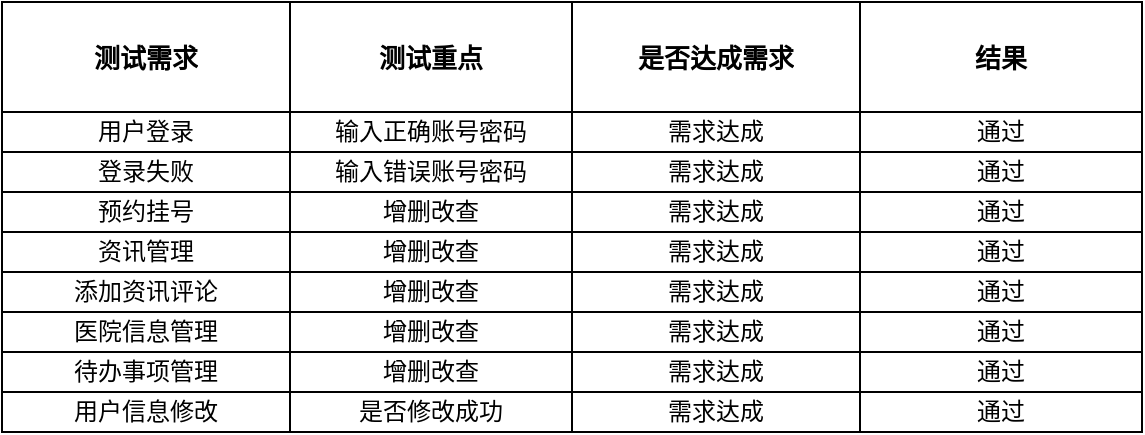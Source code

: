 <mxfile version="20.5.1" type="github">
  <diagram id="nzRdbRTfCIcVPSSkmYML" name="第 1 页">
    <mxGraphModel dx="813" dy="476" grid="1" gridSize="10" guides="1" tooltips="1" connect="1" arrows="1" fold="1" page="1" pageScale="1" pageWidth="1169" pageHeight="826" math="0" shadow="0">
      <root>
        <mxCell id="0" />
        <mxCell id="1" parent="0" />
        <mxCell id="2cxtGE5oNSHKg1bxKQbj-1" value="" style="shape=table;startSize=0;container=1;collapsible=0;childLayout=tableLayout;strokeColor=default;strokeWidth=1;fontSize=14;" vertex="1" parent="1">
          <mxGeometry x="380" y="350" width="570" height="215" as="geometry" />
        </mxCell>
        <mxCell id="2cxtGE5oNSHKg1bxKQbj-2" value="" style="shape=tableRow;horizontal=0;startSize=0;swimlaneHead=0;swimlaneBody=0;top=0;left=0;bottom=0;right=0;collapsible=0;dropTarget=0;fillColor=none;points=[[0,0.5],[1,0.5]];portConstraint=eastwest;strokeColor=default;strokeWidth=1;fontSize=14;" vertex="1" parent="2cxtGE5oNSHKg1bxKQbj-1">
          <mxGeometry width="570" height="55" as="geometry" />
        </mxCell>
        <mxCell id="2cxtGE5oNSHKg1bxKQbj-3" value="测试需求" style="shape=partialRectangle;html=1;whiteSpace=wrap;connectable=0;overflow=hidden;fillColor=none;top=0;left=0;bottom=0;right=0;pointerEvents=1;strokeColor=default;strokeWidth=1;fontSize=13;fontStyle=1" vertex="1" parent="2cxtGE5oNSHKg1bxKQbj-2">
          <mxGeometry width="144" height="55" as="geometry">
            <mxRectangle width="144" height="55" as="alternateBounds" />
          </mxGeometry>
        </mxCell>
        <mxCell id="2cxtGE5oNSHKg1bxKQbj-4" value="测试重点" style="shape=partialRectangle;html=1;whiteSpace=wrap;connectable=0;overflow=hidden;fillColor=none;top=0;left=0;bottom=0;right=0;pointerEvents=1;strokeColor=default;strokeWidth=1;fontSize=13;fontStyle=1" vertex="1" parent="2cxtGE5oNSHKg1bxKQbj-2">
          <mxGeometry x="144" width="141" height="55" as="geometry">
            <mxRectangle width="141" height="55" as="alternateBounds" />
          </mxGeometry>
        </mxCell>
        <mxCell id="2cxtGE5oNSHKg1bxKQbj-5" value="是否达成需求" style="shape=partialRectangle;html=1;whiteSpace=wrap;connectable=0;overflow=hidden;fillColor=none;top=0;left=0;bottom=0;right=0;pointerEvents=1;strokeColor=default;strokeWidth=1;fontSize=13;fontStyle=1" vertex="1" parent="2cxtGE5oNSHKg1bxKQbj-2">
          <mxGeometry x="285" width="144" height="55" as="geometry">
            <mxRectangle width="144" height="55" as="alternateBounds" />
          </mxGeometry>
        </mxCell>
        <mxCell id="2cxtGE5oNSHKg1bxKQbj-6" value="结果" style="shape=partialRectangle;html=1;whiteSpace=wrap;connectable=0;overflow=hidden;fillColor=none;top=0;left=0;bottom=0;right=0;pointerEvents=1;strokeColor=default;strokeWidth=1;fontSize=13;fontStyle=1" vertex="1" parent="2cxtGE5oNSHKg1bxKQbj-2">
          <mxGeometry x="429" width="141" height="55" as="geometry">
            <mxRectangle width="141" height="55" as="alternateBounds" />
          </mxGeometry>
        </mxCell>
        <mxCell id="2cxtGE5oNSHKg1bxKQbj-7" value="" style="shape=tableRow;horizontal=0;startSize=0;swimlaneHead=0;swimlaneBody=0;top=0;left=0;bottom=0;right=0;collapsible=0;dropTarget=0;fillColor=none;points=[[0,0.5],[1,0.5]];portConstraint=eastwest;strokeColor=default;strokeWidth=1;fontSize=14;" vertex="1" parent="2cxtGE5oNSHKg1bxKQbj-1">
          <mxGeometry y="55" width="570" height="20" as="geometry" />
        </mxCell>
        <mxCell id="2cxtGE5oNSHKg1bxKQbj-8" value="用户登录" style="shape=partialRectangle;html=1;whiteSpace=wrap;connectable=0;overflow=hidden;fillColor=none;top=0;left=0;bottom=0;right=0;pointerEvents=1;strokeColor=default;strokeWidth=1;fontSize=12;" vertex="1" parent="2cxtGE5oNSHKg1bxKQbj-7">
          <mxGeometry width="144" height="20" as="geometry">
            <mxRectangle width="144" height="20" as="alternateBounds" />
          </mxGeometry>
        </mxCell>
        <mxCell id="2cxtGE5oNSHKg1bxKQbj-9" value="输入正确账号密码" style="shape=partialRectangle;html=1;whiteSpace=wrap;connectable=0;overflow=hidden;fillColor=none;top=0;left=0;bottom=0;right=0;pointerEvents=1;strokeColor=default;strokeWidth=1;fontSize=12;" vertex="1" parent="2cxtGE5oNSHKg1bxKQbj-7">
          <mxGeometry x="144" width="141" height="20" as="geometry">
            <mxRectangle width="141" height="20" as="alternateBounds" />
          </mxGeometry>
        </mxCell>
        <mxCell id="2cxtGE5oNSHKg1bxKQbj-10" value="需求达成" style="shape=partialRectangle;html=1;whiteSpace=wrap;connectable=0;overflow=hidden;fillColor=none;top=0;left=0;bottom=0;right=0;pointerEvents=1;strokeColor=default;strokeWidth=1;fontSize=12;" vertex="1" parent="2cxtGE5oNSHKg1bxKQbj-7">
          <mxGeometry x="285" width="144" height="20" as="geometry">
            <mxRectangle width="144" height="20" as="alternateBounds" />
          </mxGeometry>
        </mxCell>
        <mxCell id="2cxtGE5oNSHKg1bxKQbj-11" value="通过" style="shape=partialRectangle;html=1;whiteSpace=wrap;connectable=0;overflow=hidden;fillColor=none;top=0;left=0;bottom=0;right=0;pointerEvents=1;strokeColor=default;strokeWidth=1;fontSize=12;" vertex="1" parent="2cxtGE5oNSHKg1bxKQbj-7">
          <mxGeometry x="429" width="141" height="20" as="geometry">
            <mxRectangle width="141" height="20" as="alternateBounds" />
          </mxGeometry>
        </mxCell>
        <mxCell id="2cxtGE5oNSHKg1bxKQbj-12" value="" style="shape=tableRow;horizontal=0;startSize=0;swimlaneHead=0;swimlaneBody=0;top=0;left=0;bottom=0;right=0;collapsible=0;dropTarget=0;fillColor=none;points=[[0,0.5],[1,0.5]];portConstraint=eastwest;strokeColor=default;strokeWidth=1;fontSize=14;" vertex="1" parent="2cxtGE5oNSHKg1bxKQbj-1">
          <mxGeometry y="75" width="570" height="20" as="geometry" />
        </mxCell>
        <mxCell id="2cxtGE5oNSHKg1bxKQbj-13" value="登录失败" style="shape=partialRectangle;html=1;whiteSpace=wrap;connectable=0;overflow=hidden;fillColor=none;top=0;left=0;bottom=0;right=0;pointerEvents=1;strokeColor=default;strokeWidth=1;fontSize=12;" vertex="1" parent="2cxtGE5oNSHKg1bxKQbj-12">
          <mxGeometry width="144" height="20" as="geometry">
            <mxRectangle width="144" height="20" as="alternateBounds" />
          </mxGeometry>
        </mxCell>
        <mxCell id="2cxtGE5oNSHKg1bxKQbj-14" value="输入错误账号密码" style="shape=partialRectangle;html=1;whiteSpace=wrap;connectable=0;overflow=hidden;fillColor=none;top=0;left=0;bottom=0;right=0;pointerEvents=1;strokeColor=default;strokeWidth=1;fontSize=12;" vertex="1" parent="2cxtGE5oNSHKg1bxKQbj-12">
          <mxGeometry x="144" width="141" height="20" as="geometry">
            <mxRectangle width="141" height="20" as="alternateBounds" />
          </mxGeometry>
        </mxCell>
        <mxCell id="2cxtGE5oNSHKg1bxKQbj-15" value="需求达成" style="shape=partialRectangle;html=1;whiteSpace=wrap;connectable=0;overflow=hidden;fillColor=none;top=0;left=0;bottom=0;right=0;pointerEvents=1;strokeColor=default;strokeWidth=1;fontSize=12;" vertex="1" parent="2cxtGE5oNSHKg1bxKQbj-12">
          <mxGeometry x="285" width="144" height="20" as="geometry">
            <mxRectangle width="144" height="20" as="alternateBounds" />
          </mxGeometry>
        </mxCell>
        <mxCell id="2cxtGE5oNSHKg1bxKQbj-16" value="通过" style="shape=partialRectangle;html=1;whiteSpace=wrap;connectable=0;overflow=hidden;fillColor=none;top=0;left=0;bottom=0;right=0;pointerEvents=1;strokeColor=default;strokeWidth=1;fontSize=12;" vertex="1" parent="2cxtGE5oNSHKg1bxKQbj-12">
          <mxGeometry x="429" width="141" height="20" as="geometry">
            <mxRectangle width="141" height="20" as="alternateBounds" />
          </mxGeometry>
        </mxCell>
        <mxCell id="2cxtGE5oNSHKg1bxKQbj-17" value="" style="shape=tableRow;horizontal=0;startSize=0;swimlaneHead=0;swimlaneBody=0;top=0;left=0;bottom=0;right=0;collapsible=0;dropTarget=0;fillColor=none;points=[[0,0.5],[1,0.5]];portConstraint=eastwest;strokeColor=default;strokeWidth=1;fontSize=14;" vertex="1" parent="2cxtGE5oNSHKg1bxKQbj-1">
          <mxGeometry y="95" width="570" height="20" as="geometry" />
        </mxCell>
        <mxCell id="2cxtGE5oNSHKg1bxKQbj-18" value="预约挂号" style="shape=partialRectangle;html=1;whiteSpace=wrap;connectable=0;overflow=hidden;fillColor=none;top=0;left=0;bottom=0;right=0;pointerEvents=1;strokeColor=default;strokeWidth=1;fontSize=12;" vertex="1" parent="2cxtGE5oNSHKg1bxKQbj-17">
          <mxGeometry width="144" height="20" as="geometry">
            <mxRectangle width="144" height="20" as="alternateBounds" />
          </mxGeometry>
        </mxCell>
        <mxCell id="2cxtGE5oNSHKg1bxKQbj-19" value="增删改查" style="shape=partialRectangle;html=1;whiteSpace=wrap;connectable=0;overflow=hidden;fillColor=none;top=0;left=0;bottom=0;right=0;pointerEvents=1;strokeColor=default;strokeWidth=1;fontSize=12;" vertex="1" parent="2cxtGE5oNSHKg1bxKQbj-17">
          <mxGeometry x="144" width="141" height="20" as="geometry">
            <mxRectangle width="141" height="20" as="alternateBounds" />
          </mxGeometry>
        </mxCell>
        <mxCell id="2cxtGE5oNSHKg1bxKQbj-20" value="需求达成" style="shape=partialRectangle;html=1;whiteSpace=wrap;connectable=0;overflow=hidden;fillColor=none;top=0;left=0;bottom=0;right=0;pointerEvents=1;strokeColor=default;strokeWidth=1;fontSize=12;" vertex="1" parent="2cxtGE5oNSHKg1bxKQbj-17">
          <mxGeometry x="285" width="144" height="20" as="geometry">
            <mxRectangle width="144" height="20" as="alternateBounds" />
          </mxGeometry>
        </mxCell>
        <mxCell id="2cxtGE5oNSHKg1bxKQbj-21" value="通过" style="shape=partialRectangle;html=1;whiteSpace=wrap;connectable=0;overflow=hidden;fillColor=none;top=0;left=0;bottom=0;right=0;pointerEvents=1;strokeColor=default;strokeWidth=1;fontSize=12;" vertex="1" parent="2cxtGE5oNSHKg1bxKQbj-17">
          <mxGeometry x="429" width="141" height="20" as="geometry">
            <mxRectangle width="141" height="20" as="alternateBounds" />
          </mxGeometry>
        </mxCell>
        <mxCell id="2cxtGE5oNSHKg1bxKQbj-22" style="shape=tableRow;horizontal=0;startSize=0;swimlaneHead=0;swimlaneBody=0;top=0;left=0;bottom=0;right=0;collapsible=0;dropTarget=0;fillColor=none;points=[[0,0.5],[1,0.5]];portConstraint=eastwest;strokeColor=default;strokeWidth=1;fontSize=14;" vertex="1" parent="2cxtGE5oNSHKg1bxKQbj-1">
          <mxGeometry y="115" width="570" height="20" as="geometry" />
        </mxCell>
        <mxCell id="2cxtGE5oNSHKg1bxKQbj-23" value="资讯管理" style="shape=partialRectangle;html=1;whiteSpace=wrap;connectable=0;overflow=hidden;fillColor=none;top=0;left=0;bottom=0;right=0;pointerEvents=1;strokeColor=default;strokeWidth=1;fontSize=12;" vertex="1" parent="2cxtGE5oNSHKg1bxKQbj-22">
          <mxGeometry width="144" height="20" as="geometry">
            <mxRectangle width="144" height="20" as="alternateBounds" />
          </mxGeometry>
        </mxCell>
        <mxCell id="2cxtGE5oNSHKg1bxKQbj-24" value="增删改查" style="shape=partialRectangle;html=1;whiteSpace=wrap;connectable=0;overflow=hidden;fillColor=none;top=0;left=0;bottom=0;right=0;pointerEvents=1;strokeColor=default;strokeWidth=1;fontSize=12;" vertex="1" parent="2cxtGE5oNSHKg1bxKQbj-22">
          <mxGeometry x="144" width="141" height="20" as="geometry">
            <mxRectangle width="141" height="20" as="alternateBounds" />
          </mxGeometry>
        </mxCell>
        <mxCell id="2cxtGE5oNSHKg1bxKQbj-25" value="需求达成" style="shape=partialRectangle;html=1;whiteSpace=wrap;connectable=0;overflow=hidden;fillColor=none;top=0;left=0;bottom=0;right=0;pointerEvents=1;strokeColor=default;strokeWidth=1;fontSize=12;" vertex="1" parent="2cxtGE5oNSHKg1bxKQbj-22">
          <mxGeometry x="285" width="144" height="20" as="geometry">
            <mxRectangle width="144" height="20" as="alternateBounds" />
          </mxGeometry>
        </mxCell>
        <mxCell id="2cxtGE5oNSHKg1bxKQbj-26" value="通过" style="shape=partialRectangle;html=1;whiteSpace=wrap;connectable=0;overflow=hidden;fillColor=none;top=0;left=0;bottom=0;right=0;pointerEvents=1;strokeColor=default;strokeWidth=1;fontSize=12;" vertex="1" parent="2cxtGE5oNSHKg1bxKQbj-22">
          <mxGeometry x="429" width="141" height="20" as="geometry">
            <mxRectangle width="141" height="20" as="alternateBounds" />
          </mxGeometry>
        </mxCell>
        <mxCell id="2cxtGE5oNSHKg1bxKQbj-27" style="shape=tableRow;horizontal=0;startSize=0;swimlaneHead=0;swimlaneBody=0;top=0;left=0;bottom=0;right=0;collapsible=0;dropTarget=0;fillColor=none;points=[[0,0.5],[1,0.5]];portConstraint=eastwest;strokeColor=default;strokeWidth=1;fontSize=14;" vertex="1" parent="2cxtGE5oNSHKg1bxKQbj-1">
          <mxGeometry y="135" width="570" height="20" as="geometry" />
        </mxCell>
        <mxCell id="2cxtGE5oNSHKg1bxKQbj-28" value="添加资讯评论" style="shape=partialRectangle;html=1;whiteSpace=wrap;connectable=0;overflow=hidden;fillColor=none;top=0;left=0;bottom=0;right=0;pointerEvents=1;strokeColor=default;strokeWidth=1;fontSize=12;" vertex="1" parent="2cxtGE5oNSHKg1bxKQbj-27">
          <mxGeometry width="144" height="20" as="geometry">
            <mxRectangle width="144" height="20" as="alternateBounds" />
          </mxGeometry>
        </mxCell>
        <mxCell id="2cxtGE5oNSHKg1bxKQbj-29" value="增删改查" style="shape=partialRectangle;html=1;whiteSpace=wrap;connectable=0;overflow=hidden;fillColor=none;top=0;left=0;bottom=0;right=0;pointerEvents=1;strokeColor=default;strokeWidth=1;fontSize=12;" vertex="1" parent="2cxtGE5oNSHKg1bxKQbj-27">
          <mxGeometry x="144" width="141" height="20" as="geometry">
            <mxRectangle width="141" height="20" as="alternateBounds" />
          </mxGeometry>
        </mxCell>
        <mxCell id="2cxtGE5oNSHKg1bxKQbj-30" value="需求达成" style="shape=partialRectangle;html=1;whiteSpace=wrap;connectable=0;overflow=hidden;fillColor=none;top=0;left=0;bottom=0;right=0;pointerEvents=1;strokeColor=default;strokeWidth=1;fontSize=12;" vertex="1" parent="2cxtGE5oNSHKg1bxKQbj-27">
          <mxGeometry x="285" width="144" height="20" as="geometry">
            <mxRectangle width="144" height="20" as="alternateBounds" />
          </mxGeometry>
        </mxCell>
        <mxCell id="2cxtGE5oNSHKg1bxKQbj-31" value="通过" style="shape=partialRectangle;html=1;whiteSpace=wrap;connectable=0;overflow=hidden;fillColor=none;top=0;left=0;bottom=0;right=0;pointerEvents=1;strokeColor=default;strokeWidth=1;fontSize=12;" vertex="1" parent="2cxtGE5oNSHKg1bxKQbj-27">
          <mxGeometry x="429" width="141" height="20" as="geometry">
            <mxRectangle width="141" height="20" as="alternateBounds" />
          </mxGeometry>
        </mxCell>
        <mxCell id="2cxtGE5oNSHKg1bxKQbj-32" style="shape=tableRow;horizontal=0;startSize=0;swimlaneHead=0;swimlaneBody=0;top=0;left=0;bottom=0;right=0;collapsible=0;dropTarget=0;fillColor=none;points=[[0,0.5],[1,0.5]];portConstraint=eastwest;strokeColor=default;strokeWidth=1;fontSize=14;" vertex="1" parent="2cxtGE5oNSHKg1bxKQbj-1">
          <mxGeometry y="155" width="570" height="20" as="geometry" />
        </mxCell>
        <mxCell id="2cxtGE5oNSHKg1bxKQbj-33" value="医院信息管理" style="shape=partialRectangle;html=1;whiteSpace=wrap;connectable=0;overflow=hidden;fillColor=none;top=0;left=0;bottom=0;right=0;pointerEvents=1;strokeColor=default;strokeWidth=1;fontSize=12;" vertex="1" parent="2cxtGE5oNSHKg1bxKQbj-32">
          <mxGeometry width="144" height="20" as="geometry">
            <mxRectangle width="144" height="20" as="alternateBounds" />
          </mxGeometry>
        </mxCell>
        <mxCell id="2cxtGE5oNSHKg1bxKQbj-34" value="增删改查" style="shape=partialRectangle;html=1;whiteSpace=wrap;connectable=0;overflow=hidden;fillColor=none;top=0;left=0;bottom=0;right=0;pointerEvents=1;strokeColor=default;strokeWidth=1;fontSize=12;" vertex="1" parent="2cxtGE5oNSHKg1bxKQbj-32">
          <mxGeometry x="144" width="141" height="20" as="geometry">
            <mxRectangle width="141" height="20" as="alternateBounds" />
          </mxGeometry>
        </mxCell>
        <mxCell id="2cxtGE5oNSHKg1bxKQbj-35" value="需求达成" style="shape=partialRectangle;html=1;whiteSpace=wrap;connectable=0;overflow=hidden;fillColor=none;top=0;left=0;bottom=0;right=0;pointerEvents=1;strokeColor=default;strokeWidth=1;fontSize=12;" vertex="1" parent="2cxtGE5oNSHKg1bxKQbj-32">
          <mxGeometry x="285" width="144" height="20" as="geometry">
            <mxRectangle width="144" height="20" as="alternateBounds" />
          </mxGeometry>
        </mxCell>
        <mxCell id="2cxtGE5oNSHKg1bxKQbj-36" value="通过" style="shape=partialRectangle;html=1;whiteSpace=wrap;connectable=0;overflow=hidden;fillColor=none;top=0;left=0;bottom=0;right=0;pointerEvents=1;strokeColor=default;strokeWidth=1;fontSize=12;" vertex="1" parent="2cxtGE5oNSHKg1bxKQbj-32">
          <mxGeometry x="429" width="141" height="20" as="geometry">
            <mxRectangle width="141" height="20" as="alternateBounds" />
          </mxGeometry>
        </mxCell>
        <mxCell id="2cxtGE5oNSHKg1bxKQbj-37" style="shape=tableRow;horizontal=0;startSize=0;swimlaneHead=0;swimlaneBody=0;top=0;left=0;bottom=0;right=0;collapsible=0;dropTarget=0;fillColor=none;points=[[0,0.5],[1,0.5]];portConstraint=eastwest;strokeColor=default;strokeWidth=1;fontSize=14;" vertex="1" parent="2cxtGE5oNSHKg1bxKQbj-1">
          <mxGeometry y="175" width="570" height="20" as="geometry" />
        </mxCell>
        <mxCell id="2cxtGE5oNSHKg1bxKQbj-38" value="待办事项管理" style="shape=partialRectangle;html=1;whiteSpace=wrap;connectable=0;overflow=hidden;fillColor=none;top=0;left=0;bottom=0;right=0;pointerEvents=1;strokeColor=default;strokeWidth=1;fontSize=12;" vertex="1" parent="2cxtGE5oNSHKg1bxKQbj-37">
          <mxGeometry width="144" height="20" as="geometry">
            <mxRectangle width="144" height="20" as="alternateBounds" />
          </mxGeometry>
        </mxCell>
        <mxCell id="2cxtGE5oNSHKg1bxKQbj-39" value="增删改查" style="shape=partialRectangle;html=1;whiteSpace=wrap;connectable=0;overflow=hidden;fillColor=none;top=0;left=0;bottom=0;right=0;pointerEvents=1;strokeColor=default;strokeWidth=1;fontSize=12;" vertex="1" parent="2cxtGE5oNSHKg1bxKQbj-37">
          <mxGeometry x="144" width="141" height="20" as="geometry">
            <mxRectangle width="141" height="20" as="alternateBounds" />
          </mxGeometry>
        </mxCell>
        <mxCell id="2cxtGE5oNSHKg1bxKQbj-40" value="需求达成" style="shape=partialRectangle;html=1;whiteSpace=wrap;connectable=0;overflow=hidden;fillColor=none;top=0;left=0;bottom=0;right=0;pointerEvents=1;strokeColor=default;strokeWidth=1;fontSize=12;" vertex="1" parent="2cxtGE5oNSHKg1bxKQbj-37">
          <mxGeometry x="285" width="144" height="20" as="geometry">
            <mxRectangle width="144" height="20" as="alternateBounds" />
          </mxGeometry>
        </mxCell>
        <mxCell id="2cxtGE5oNSHKg1bxKQbj-41" value="通过" style="shape=partialRectangle;html=1;whiteSpace=wrap;connectable=0;overflow=hidden;fillColor=none;top=0;left=0;bottom=0;right=0;pointerEvents=1;strokeColor=default;strokeWidth=1;fontSize=12;" vertex="1" parent="2cxtGE5oNSHKg1bxKQbj-37">
          <mxGeometry x="429" width="141" height="20" as="geometry">
            <mxRectangle width="141" height="20" as="alternateBounds" />
          </mxGeometry>
        </mxCell>
        <mxCell id="2cxtGE5oNSHKg1bxKQbj-42" style="shape=tableRow;horizontal=0;startSize=0;swimlaneHead=0;swimlaneBody=0;top=0;left=0;bottom=0;right=0;collapsible=0;dropTarget=0;fillColor=none;points=[[0,0.5],[1,0.5]];portConstraint=eastwest;strokeColor=default;strokeWidth=1;fontSize=14;" vertex="1" parent="2cxtGE5oNSHKg1bxKQbj-1">
          <mxGeometry y="195" width="570" height="20" as="geometry" />
        </mxCell>
        <mxCell id="2cxtGE5oNSHKg1bxKQbj-43" value="用户信息修改" style="shape=partialRectangle;html=1;whiteSpace=wrap;connectable=0;overflow=hidden;fillColor=none;top=0;left=0;bottom=0;right=0;pointerEvents=1;strokeColor=default;strokeWidth=1;fontSize=12;" vertex="1" parent="2cxtGE5oNSHKg1bxKQbj-42">
          <mxGeometry width="144" height="20" as="geometry">
            <mxRectangle width="144" height="20" as="alternateBounds" />
          </mxGeometry>
        </mxCell>
        <mxCell id="2cxtGE5oNSHKg1bxKQbj-44" value="是否修改成功" style="shape=partialRectangle;html=1;whiteSpace=wrap;connectable=0;overflow=hidden;fillColor=none;top=0;left=0;bottom=0;right=0;pointerEvents=1;strokeColor=default;strokeWidth=1;fontSize=12;" vertex="1" parent="2cxtGE5oNSHKg1bxKQbj-42">
          <mxGeometry x="144" width="141" height="20" as="geometry">
            <mxRectangle width="141" height="20" as="alternateBounds" />
          </mxGeometry>
        </mxCell>
        <mxCell id="2cxtGE5oNSHKg1bxKQbj-45" value="需求达成" style="shape=partialRectangle;html=1;whiteSpace=wrap;connectable=0;overflow=hidden;fillColor=none;top=0;left=0;bottom=0;right=0;pointerEvents=1;strokeColor=default;strokeWidth=1;fontSize=12;" vertex="1" parent="2cxtGE5oNSHKg1bxKQbj-42">
          <mxGeometry x="285" width="144" height="20" as="geometry">
            <mxRectangle width="144" height="20" as="alternateBounds" />
          </mxGeometry>
        </mxCell>
        <mxCell id="2cxtGE5oNSHKg1bxKQbj-46" value="通过" style="shape=partialRectangle;html=1;whiteSpace=wrap;connectable=0;overflow=hidden;fillColor=none;top=0;left=0;bottom=0;right=0;pointerEvents=1;strokeColor=default;strokeWidth=1;fontSize=12;" vertex="1" parent="2cxtGE5oNSHKg1bxKQbj-42">
          <mxGeometry x="429" width="141" height="20" as="geometry">
            <mxRectangle width="141" height="20" as="alternateBounds" />
          </mxGeometry>
        </mxCell>
      </root>
    </mxGraphModel>
  </diagram>
</mxfile>
